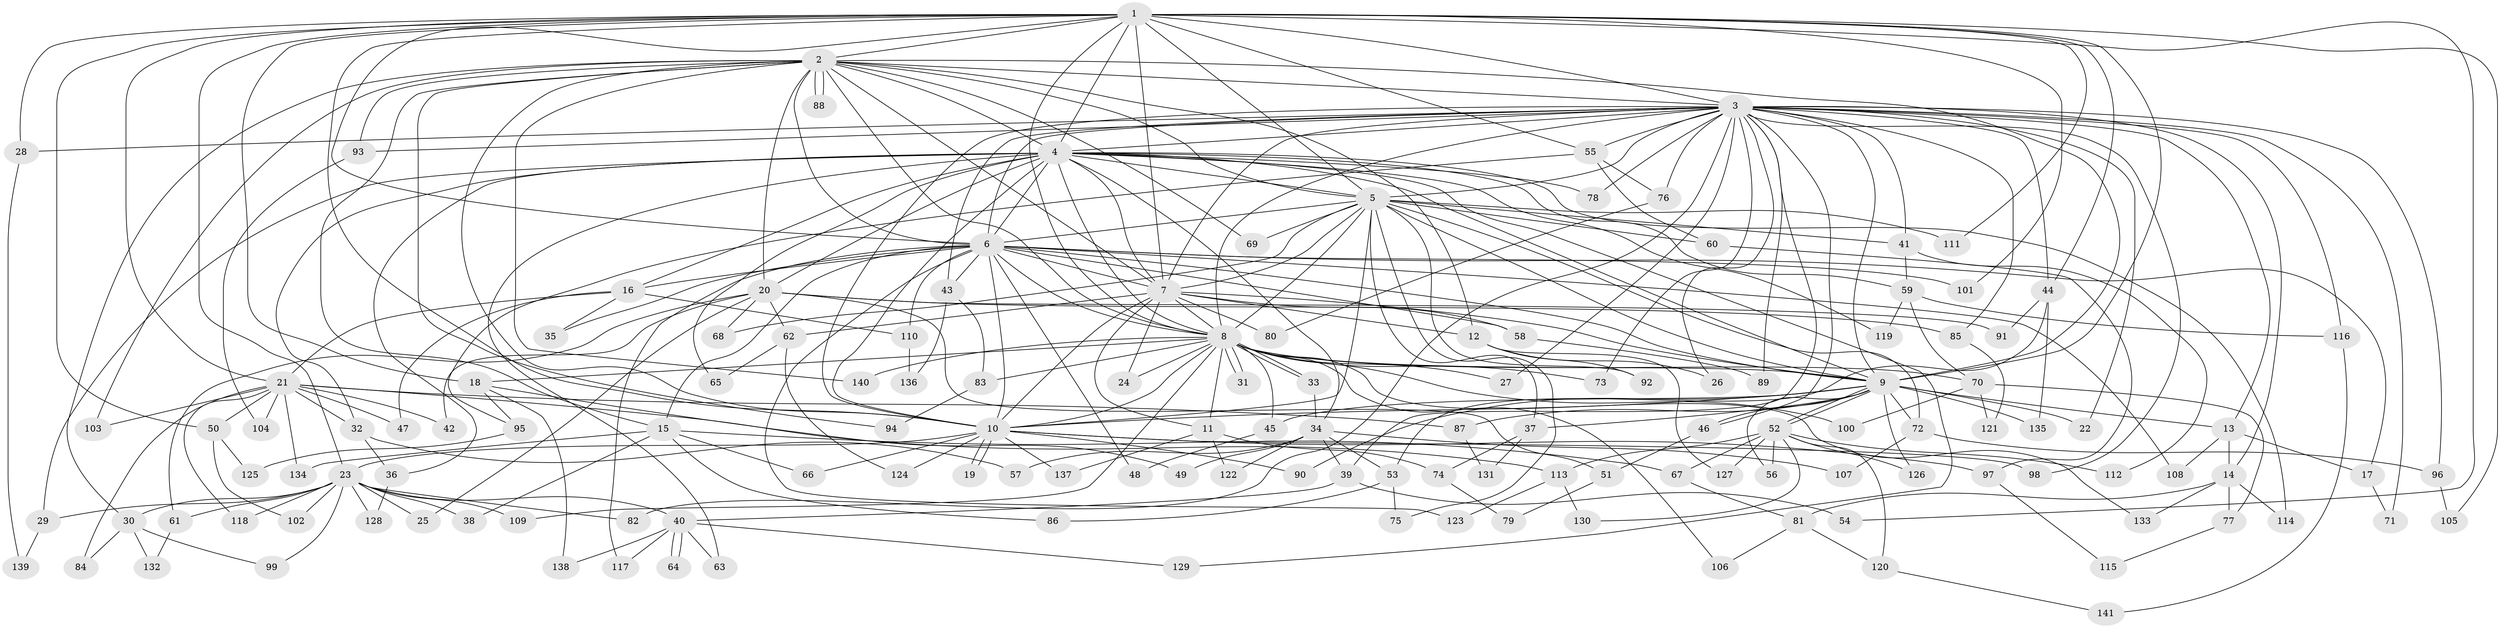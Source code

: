 // coarse degree distribution, {15: 0.014285714285714285, 24: 0.014285714285714285, 32: 0.014285714285714285, 16: 0.014285714285714285, 21: 0.014285714285714285, 10: 0.02857142857142857, 13: 0.02857142857142857, 5: 0.05714285714285714, 4: 0.08571428571428572, 7: 0.014285714285714285, 3: 0.18571428571428572, 2: 0.42857142857142855, 12: 0.02857142857142857, 1: 0.05714285714285714, 8: 0.014285714285714285}
// Generated by graph-tools (version 1.1) at 2025/17/03/04/25 18:17:46]
// undirected, 141 vertices, 307 edges
graph export_dot {
graph [start="1"]
  node [color=gray90,style=filled];
  1;
  2;
  3;
  4;
  5;
  6;
  7;
  8;
  9;
  10;
  11;
  12;
  13;
  14;
  15;
  16;
  17;
  18;
  19;
  20;
  21;
  22;
  23;
  24;
  25;
  26;
  27;
  28;
  29;
  30;
  31;
  32;
  33;
  34;
  35;
  36;
  37;
  38;
  39;
  40;
  41;
  42;
  43;
  44;
  45;
  46;
  47;
  48;
  49;
  50;
  51;
  52;
  53;
  54;
  55;
  56;
  57;
  58;
  59;
  60;
  61;
  62;
  63;
  64;
  65;
  66;
  67;
  68;
  69;
  70;
  71;
  72;
  73;
  74;
  75;
  76;
  77;
  78;
  79;
  80;
  81;
  82;
  83;
  84;
  85;
  86;
  87;
  88;
  89;
  90;
  91;
  92;
  93;
  94;
  95;
  96;
  97;
  98;
  99;
  100;
  101;
  102;
  103;
  104;
  105;
  106;
  107;
  108;
  109;
  110;
  111;
  112;
  113;
  114;
  115;
  116;
  117;
  118;
  119;
  120;
  121;
  122;
  123;
  124;
  125;
  126;
  127;
  128;
  129;
  130;
  131;
  132;
  133;
  134;
  135;
  136;
  137;
  138;
  139;
  140;
  141;
  1 -- 2;
  1 -- 3;
  1 -- 4;
  1 -- 5;
  1 -- 6;
  1 -- 7;
  1 -- 8;
  1 -- 9;
  1 -- 10;
  1 -- 18;
  1 -- 21;
  1 -- 23;
  1 -- 28;
  1 -- 44;
  1 -- 50;
  1 -- 54;
  1 -- 55;
  1 -- 101;
  1 -- 105;
  1 -- 111;
  2 -- 3;
  2 -- 4;
  2 -- 5;
  2 -- 6;
  2 -- 7;
  2 -- 8;
  2 -- 9;
  2 -- 10;
  2 -- 12;
  2 -- 15;
  2 -- 20;
  2 -- 30;
  2 -- 69;
  2 -- 88;
  2 -- 88;
  2 -- 93;
  2 -- 94;
  2 -- 103;
  2 -- 140;
  3 -- 4;
  3 -- 5;
  3 -- 6;
  3 -- 7;
  3 -- 8;
  3 -- 9;
  3 -- 10;
  3 -- 13;
  3 -- 14;
  3 -- 22;
  3 -- 26;
  3 -- 27;
  3 -- 28;
  3 -- 39;
  3 -- 41;
  3 -- 43;
  3 -- 44;
  3 -- 46;
  3 -- 55;
  3 -- 71;
  3 -- 73;
  3 -- 76;
  3 -- 78;
  3 -- 82;
  3 -- 85;
  3 -- 89;
  3 -- 93;
  3 -- 96;
  3 -- 98;
  3 -- 116;
  4 -- 5;
  4 -- 6;
  4 -- 7;
  4 -- 8;
  4 -- 9;
  4 -- 10;
  4 -- 16;
  4 -- 20;
  4 -- 29;
  4 -- 32;
  4 -- 34;
  4 -- 36;
  4 -- 59;
  4 -- 63;
  4 -- 65;
  4 -- 78;
  4 -- 114;
  4 -- 119;
  4 -- 129;
  5 -- 6;
  5 -- 7;
  5 -- 8;
  5 -- 9;
  5 -- 10;
  5 -- 37;
  5 -- 41;
  5 -- 60;
  5 -- 68;
  5 -- 69;
  5 -- 72;
  5 -- 75;
  5 -- 92;
  5 -- 111;
  6 -- 7;
  6 -- 8;
  6 -- 9;
  6 -- 10;
  6 -- 15;
  6 -- 16;
  6 -- 17;
  6 -- 35;
  6 -- 43;
  6 -- 48;
  6 -- 58;
  6 -- 101;
  6 -- 108;
  6 -- 110;
  6 -- 117;
  6 -- 123;
  7 -- 8;
  7 -- 9;
  7 -- 10;
  7 -- 11;
  7 -- 12;
  7 -- 24;
  7 -- 58;
  7 -- 62;
  7 -- 80;
  8 -- 9;
  8 -- 10;
  8 -- 11;
  8 -- 18;
  8 -- 24;
  8 -- 27;
  8 -- 31;
  8 -- 31;
  8 -- 33;
  8 -- 33;
  8 -- 45;
  8 -- 70;
  8 -- 73;
  8 -- 83;
  8 -- 100;
  8 -- 106;
  8 -- 109;
  8 -- 133;
  8 -- 140;
  9 -- 10;
  9 -- 13;
  9 -- 22;
  9 -- 37;
  9 -- 45;
  9 -- 46;
  9 -- 52;
  9 -- 52;
  9 -- 56;
  9 -- 72;
  9 -- 87;
  9 -- 90;
  9 -- 126;
  9 -- 135;
  10 -- 19;
  10 -- 19;
  10 -- 23;
  10 -- 66;
  10 -- 90;
  10 -- 97;
  10 -- 98;
  10 -- 124;
  10 -- 137;
  11 -- 74;
  11 -- 122;
  11 -- 137;
  12 -- 26;
  12 -- 92;
  12 -- 127;
  13 -- 14;
  13 -- 17;
  13 -- 108;
  14 -- 77;
  14 -- 81;
  14 -- 114;
  14 -- 133;
  15 -- 38;
  15 -- 66;
  15 -- 67;
  15 -- 86;
  15 -- 134;
  16 -- 21;
  16 -- 35;
  16 -- 47;
  16 -- 110;
  17 -- 71;
  18 -- 49;
  18 -- 95;
  18 -- 138;
  20 -- 25;
  20 -- 42;
  20 -- 51;
  20 -- 61;
  20 -- 62;
  20 -- 68;
  20 -- 85;
  20 -- 91;
  21 -- 32;
  21 -- 42;
  21 -- 47;
  21 -- 50;
  21 -- 84;
  21 -- 87;
  21 -- 103;
  21 -- 104;
  21 -- 113;
  21 -- 118;
  21 -- 134;
  23 -- 25;
  23 -- 29;
  23 -- 30;
  23 -- 38;
  23 -- 40;
  23 -- 61;
  23 -- 82;
  23 -- 99;
  23 -- 102;
  23 -- 109;
  23 -- 118;
  23 -- 128;
  28 -- 139;
  29 -- 139;
  30 -- 84;
  30 -- 99;
  30 -- 132;
  32 -- 36;
  32 -- 57;
  33 -- 34;
  34 -- 39;
  34 -- 49;
  34 -- 53;
  34 -- 57;
  34 -- 107;
  34 -- 122;
  36 -- 128;
  37 -- 74;
  37 -- 131;
  39 -- 40;
  39 -- 54;
  40 -- 63;
  40 -- 64;
  40 -- 64;
  40 -- 117;
  40 -- 129;
  40 -- 138;
  41 -- 59;
  41 -- 112;
  43 -- 83;
  43 -- 136;
  44 -- 53;
  44 -- 91;
  44 -- 135;
  45 -- 48;
  46 -- 51;
  50 -- 102;
  50 -- 125;
  51 -- 79;
  52 -- 56;
  52 -- 67;
  52 -- 112;
  52 -- 113;
  52 -- 120;
  52 -- 126;
  52 -- 127;
  52 -- 130;
  53 -- 75;
  53 -- 86;
  55 -- 60;
  55 -- 76;
  55 -- 95;
  58 -- 89;
  59 -- 70;
  59 -- 116;
  59 -- 119;
  60 -- 97;
  61 -- 132;
  62 -- 65;
  62 -- 124;
  67 -- 81;
  70 -- 77;
  70 -- 100;
  70 -- 121;
  72 -- 96;
  72 -- 107;
  74 -- 79;
  76 -- 80;
  77 -- 115;
  81 -- 106;
  81 -- 120;
  83 -- 94;
  85 -- 121;
  87 -- 131;
  93 -- 104;
  95 -- 125;
  96 -- 105;
  97 -- 115;
  110 -- 136;
  113 -- 123;
  113 -- 130;
  116 -- 141;
  120 -- 141;
}
